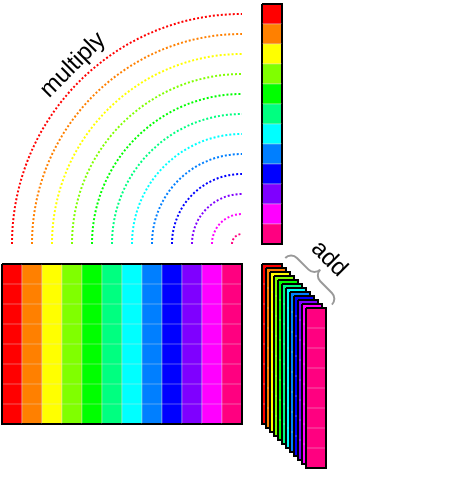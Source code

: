 <mxfile version="20.7.4" type="device"><diagram id="JBdeurrs44TD2HHQW_Eo" name="Page-1"><mxGraphModel dx="574" dy="288" grid="1" gridSize="10" guides="1" tooltips="1" connect="1" arrows="1" fold="1" page="1" pageScale="1" pageWidth="850" pageHeight="1100" math="0" shadow="0"><root><mxCell id="0"/><mxCell id="1" parent="0"/><mxCell id="ToS4yneWG1FBPRGioZGh-2" value="" style="verticalLabelPosition=bottom;verticalAlign=top;html=1;shape=mxgraph.basic.patternFillRect;fillStyle=grid;step=10;fillStrokeWidth=0.2;fillStrokeColor=#dddddd;top=1;bottom=0;fillColor=#FF0000;" parent="1" vertex="1"><mxGeometry x="380" y="200" width="10" height="10" as="geometry"/></mxCell><mxCell id="ToS4yneWG1FBPRGioZGh-3" value="" style="verticalLabelPosition=bottom;verticalAlign=top;html=1;shape=mxgraph.basic.patternFillRect;fillStyle=grid;step=10;fillStrokeWidth=0.2;fillStrokeColor=#dddddd;fillColor=#FF0000;top=1;right=0;left=1;bottom=1;" parent="1" vertex="1"><mxGeometry x="250" y="330" width="10" height="80" as="geometry"/></mxCell><mxCell id="ToS4yneWG1FBPRGioZGh-4" value="" style="verticalLabelPosition=bottom;verticalAlign=top;html=1;shape=mxgraph.basic.patternFillRect;fillStyle=grid;step=10;fillStrokeWidth=0.2;fillStrokeColor=#dddddd;fillColor=#FF0000;" parent="1" vertex="1"><mxGeometry x="380" y="330" width="10" height="80" as="geometry"/></mxCell><mxCell id="ToS4yneWG1FBPRGioZGh-15" value="" style="verticalLabelPosition=bottom;verticalAlign=top;html=1;shape=mxgraph.basic.arc;startAngle=0.75;endAngle=0;fontSize=6;strokeColor=#FF0000;fillColor=none;dashed=1;dashPattern=1 1;portConstraintRotation=0;fixDash=0;autosize=0;allowArrows=1;" parent="1" vertex="1"><mxGeometry x="255" y="205" width="230" height="230" as="geometry"/></mxCell><mxCell id="ToS4yneWG1FBPRGioZGh-38" value="" style="verticalLabelPosition=bottom;verticalAlign=top;html=1;shape=mxgraph.basic.arc;startAngle=0.75;endAngle=0;fontSize=6;strokeColor=#FF8000;fillColor=none;dashed=1;dashPattern=1 1;" parent="1" vertex="1"><mxGeometry x="265" y="215" width="210" height="210" as="geometry"/></mxCell><mxCell id="ToS4yneWG1FBPRGioZGh-39" value="" style="verticalLabelPosition=bottom;verticalAlign=top;html=1;shape=mxgraph.basic.arc;startAngle=0.75;endAngle=0;fontSize=6;strokeColor=#FFFF00;fillColor=none;dashed=1;dashPattern=1 1;" parent="1" vertex="1"><mxGeometry x="275" y="225" width="190" height="190" as="geometry"/></mxCell><mxCell id="ToS4yneWG1FBPRGioZGh-40" value="" style="verticalLabelPosition=bottom;verticalAlign=top;html=1;shape=mxgraph.basic.arc;startAngle=0.75;endAngle=0;fontSize=6;strokeColor=#80FF00;fillColor=none;dashed=1;dashPattern=1 1;" parent="1" vertex="1"><mxGeometry x="285" y="235" width="170" height="170" as="geometry"/></mxCell><mxCell id="ToS4yneWG1FBPRGioZGh-41" value="" style="verticalLabelPosition=bottom;verticalAlign=top;html=1;shape=mxgraph.basic.arc;startAngle=0.75;endAngle=0;fontSize=6;strokeColor=#00FF00;fillColor=#00FF00;dashed=1;dashPattern=1 1;" parent="1" vertex="1"><mxGeometry x="295" y="245" width="150" height="150" as="geometry"/></mxCell><mxCell id="ToS4yneWG1FBPRGioZGh-42" value="" style="verticalLabelPosition=bottom;verticalAlign=top;html=1;shape=mxgraph.basic.arc;startAngle=0.75;endAngle=0;fontSize=6;strokeColor=#00FF80;fillColor=#00FF80;dashed=1;dashPattern=1 1;" parent="1" vertex="1"><mxGeometry x="305" y="255" width="130" height="130" as="geometry"/></mxCell><mxCell id="ToS4yneWG1FBPRGioZGh-43" value="" style="verticalLabelPosition=bottom;verticalAlign=top;html=1;shape=mxgraph.basic.arc;startAngle=0.75;endAngle=0;fontSize=6;strokeColor=#00FFFF;fillColor=#00FFFF;dashed=1;dashPattern=1 1;allowArrows=1;container=0;" parent="1" vertex="1"><mxGeometry x="315" y="265" width="110" height="110" as="geometry"/></mxCell><mxCell id="ToS4yneWG1FBPRGioZGh-44" value="" style="verticalLabelPosition=bottom;verticalAlign=top;html=1;shape=mxgraph.basic.arc;startAngle=0.75;endAngle=0;fontSize=6;strokeColor=#007FFF;fillColor=none;dashed=1;dashPattern=1 1;" parent="1" vertex="1"><mxGeometry x="325" y="275" width="90" height="90" as="geometry"/></mxCell><mxCell id="ToS4yneWG1FBPRGioZGh-45" value="" style="verticalLabelPosition=bottom;verticalAlign=top;html=1;shape=mxgraph.basic.arc;startAngle=0.75;endAngle=0;fontSize=6;strokeColor=#0000FF;fillColor=none;dashed=1;dashPattern=1 1;" parent="1" vertex="1"><mxGeometry x="335" y="285" width="70" height="70" as="geometry"/></mxCell><mxCell id="ToS4yneWG1FBPRGioZGh-46" value="" style="verticalLabelPosition=bottom;verticalAlign=top;html=1;shape=mxgraph.basic.arc;startAngle=0.75;endAngle=0;fontSize=6;strokeColor=#7F00FF;fillColor=none;dashed=1;dashPattern=1 1;" parent="1" vertex="1"><mxGeometry x="345" y="295" width="50" height="50" as="geometry"/></mxCell><mxCell id="ToS4yneWG1FBPRGioZGh-47" value="" style="verticalLabelPosition=bottom;verticalAlign=top;html=1;shape=mxgraph.basic.arc;startAngle=0.75;endAngle=0;fontSize=6;strokeColor=#FF00FF;fillColor=none;dashed=1;dashPattern=1 1;" parent="1" vertex="1"><mxGeometry x="355" y="305" width="30" height="30" as="geometry"/></mxCell><mxCell id="ToS4yneWG1FBPRGioZGh-48" value="" style="verticalLabelPosition=bottom;verticalAlign=top;html=1;shape=mxgraph.basic.arc;startAngle=0.75;endAngle=0;fontSize=6;strokeColor=#FF0080;fillColor=none;dashed=1;dashPattern=1 1;" parent="1" vertex="1"><mxGeometry x="365" y="315" width="10" height="10" as="geometry"/></mxCell><mxCell id="ToS4yneWG1FBPRGioZGh-49" value="" style="verticalLabelPosition=bottom;verticalAlign=top;html=1;shape=mxgraph.basic.patternFillRect;fillStyle=grid;step=10;fillStrokeWidth=0.2;fillStrokeColor=#dddddd;fillColor=#FF8000;" parent="1" vertex="1"><mxGeometry x="382" y="332" width="10" height="80" as="geometry"/></mxCell><mxCell id="ToS4yneWG1FBPRGioZGh-50" value="" style="verticalLabelPosition=bottom;verticalAlign=top;html=1;shape=mxgraph.basic.patternFillRect;fillStyle=grid;step=10;fillStrokeWidth=0.2;fillStrokeColor=#dddddd;fillColor=#FFFF00;" parent="1" vertex="1"><mxGeometry x="384" y="334" width="10" height="80" as="geometry"/></mxCell><mxCell id="ToS4yneWG1FBPRGioZGh-51" value="" style="verticalLabelPosition=bottom;verticalAlign=top;html=1;shape=mxgraph.basic.patternFillRect;fillStyle=grid;step=10;fillStrokeWidth=0.2;fillStrokeColor=#dddddd;fillColor=#80FF00;" parent="1" vertex="1"><mxGeometry x="386" y="336" width="10" height="80" as="geometry"/></mxCell><mxCell id="ToS4yneWG1FBPRGioZGh-52" value="" style="verticalLabelPosition=bottom;verticalAlign=top;html=1;shape=mxgraph.basic.patternFillRect;fillStyle=grid;step=10;fillStrokeWidth=0.2;fillStrokeColor=#dddddd;fillColor=#00FF00;" parent="1" vertex="1"><mxGeometry x="388" y="338" width="10" height="80" as="geometry"/></mxCell><mxCell id="ToS4yneWG1FBPRGioZGh-53" value="" style="verticalLabelPosition=bottom;verticalAlign=top;html=1;shape=mxgraph.basic.patternFillRect;fillStyle=grid;step=10;fillStrokeWidth=0.2;fillStrokeColor=#dddddd;fillColor=#00FF80;" parent="1" vertex="1"><mxGeometry x="390" y="340" width="10" height="80" as="geometry"/></mxCell><mxCell id="ToS4yneWG1FBPRGioZGh-54" value="" style="verticalLabelPosition=bottom;verticalAlign=top;html=1;shape=mxgraph.basic.patternFillRect;fillStyle=grid;step=10;fillStrokeWidth=0.2;fillStrokeColor=#dddddd;fillColor=#00FFFF;" parent="1" vertex="1"><mxGeometry x="392" y="342" width="10" height="80" as="geometry"/></mxCell><mxCell id="ToS4yneWG1FBPRGioZGh-55" value="" style="verticalLabelPosition=bottom;verticalAlign=top;html=1;shape=mxgraph.basic.patternFillRect;fillStyle=grid;step=10;fillStrokeWidth=0.2;fillStrokeColor=#dddddd;fillColor=#007FFF;" parent="1" vertex="1"><mxGeometry x="394" y="344" width="10" height="80" as="geometry"/></mxCell><mxCell id="ToS4yneWG1FBPRGioZGh-56" value="" style="verticalLabelPosition=bottom;verticalAlign=top;html=1;shape=mxgraph.basic.patternFillRect;fillStyle=grid;step=10;fillStrokeWidth=0.2;fillStrokeColor=#dddddd;fillColor=#0000FF;" parent="1" vertex="1"><mxGeometry x="396" y="346" width="10" height="80" as="geometry"/></mxCell><mxCell id="ToS4yneWG1FBPRGioZGh-57" value="" style="verticalLabelPosition=bottom;verticalAlign=top;html=1;shape=mxgraph.basic.patternFillRect;fillStyle=grid;step=10;fillStrokeWidth=0.2;fillStrokeColor=#dddddd;fillColor=#7F00FF;" parent="1" vertex="1"><mxGeometry x="398" y="348" width="10" height="80" as="geometry"/></mxCell><mxCell id="ToS4yneWG1FBPRGioZGh-58" value="" style="verticalLabelPosition=bottom;verticalAlign=top;html=1;shape=mxgraph.basic.patternFillRect;fillStyle=grid;step=10;fillStrokeWidth=0.2;fillStrokeColor=#dddddd;fillColor=#FF00FF;" parent="1" vertex="1"><mxGeometry x="400" y="350" width="10" height="80" as="geometry"/></mxCell><mxCell id="ToS4yneWG1FBPRGioZGh-59" value="" style="verticalLabelPosition=bottom;verticalAlign=top;html=1;shape=mxgraph.basic.patternFillRect;fillStyle=grid;step=10;fillStrokeWidth=0.2;fillStrokeColor=#dddddd;fillColor=#FF0080;" parent="1" vertex="1"><mxGeometry x="402" y="352" width="10" height="80" as="geometry"/></mxCell><mxCell id="ToS4yneWG1FBPRGioZGh-66" value="" style="verticalLabelPosition=bottom;verticalAlign=top;html=1;shape=mxgraph.basic.patternFillRect;fillStyle=grid;step=10;fillStrokeWidth=0.2;fillStrokeColor=#dddddd;fillColor=#FF8000;top=1;right=0;left=0;bottom=1;" parent="1" vertex="1"><mxGeometry x="260" y="330" width="10" height="80" as="geometry"/></mxCell><mxCell id="ToS4yneWG1FBPRGioZGh-67" value="" style="verticalLabelPosition=bottom;verticalAlign=top;html=1;shape=mxgraph.basic.patternFillRect;fillStyle=grid;step=10;fillStrokeWidth=0.2;fillStrokeColor=#dddddd;fillColor=#FFFF00;top=1;right=0;left=0;bottom=1;" parent="1" vertex="1"><mxGeometry x="270" y="330" width="10" height="80" as="geometry"/></mxCell><mxCell id="ToS4yneWG1FBPRGioZGh-68" value="" style="verticalLabelPosition=bottom;verticalAlign=top;html=1;shape=mxgraph.basic.patternFillRect;fillStyle=grid;step=10;fillStrokeWidth=0.2;fillStrokeColor=#dddddd;fillColor=#80FF00;top=1;right=0;left=0;bottom=1;" parent="1" vertex="1"><mxGeometry x="280" y="330" width="10" height="80" as="geometry"/></mxCell><mxCell id="ToS4yneWG1FBPRGioZGh-69" value="" style="verticalLabelPosition=bottom;verticalAlign=top;html=1;shape=mxgraph.basic.patternFillRect;fillStyle=grid;step=10;fillStrokeWidth=0.2;fillStrokeColor=#dddddd;fillColor=#00FF00;top=1;right=0;left=0;bottom=1;" parent="1" vertex="1"><mxGeometry x="290" y="330" width="10" height="80" as="geometry"/></mxCell><mxCell id="ToS4yneWG1FBPRGioZGh-70" value="" style="verticalLabelPosition=bottom;verticalAlign=top;html=1;shape=mxgraph.basic.patternFillRect;fillStyle=grid;step=10;fillStrokeWidth=0.2;fillStrokeColor=#dddddd;fillColor=#00FF80;top=1;right=0;left=0;bottom=1;" parent="1" vertex="1"><mxGeometry x="300" y="330" width="10" height="80" as="geometry"/></mxCell><mxCell id="ToS4yneWG1FBPRGioZGh-71" value="" style="verticalLabelPosition=bottom;verticalAlign=top;html=1;shape=mxgraph.basic.patternFillRect;fillStyle=grid;step=10;fillStrokeWidth=0.2;fillStrokeColor=#dddddd;fillColor=#00FFFF;top=1;right=0;left=0;bottom=1;" parent="1" vertex="1"><mxGeometry x="310" y="330" width="10" height="80" as="geometry"/></mxCell><mxCell id="ToS4yneWG1FBPRGioZGh-72" value="" style="verticalLabelPosition=bottom;verticalAlign=top;html=1;shape=mxgraph.basic.patternFillRect;fillStyle=grid;step=10;fillStrokeWidth=0.2;fillStrokeColor=#dddddd;fillColor=#007FFF;top=1;right=0;left=0;bottom=1;" parent="1" vertex="1"><mxGeometry x="320" y="330" width="10" height="80" as="geometry"/></mxCell><mxCell id="ToS4yneWG1FBPRGioZGh-73" value="" style="verticalLabelPosition=bottom;verticalAlign=top;html=1;shape=mxgraph.basic.patternFillRect;fillStyle=grid;step=10;fillStrokeWidth=0.2;fillStrokeColor=#dddddd;fillColor=#0000FF;top=1;right=0;left=0;bottom=1;" parent="1" vertex="1"><mxGeometry x="330" y="330" width="10" height="80" as="geometry"/></mxCell><mxCell id="ToS4yneWG1FBPRGioZGh-74" value="" style="verticalLabelPosition=bottom;verticalAlign=top;html=1;shape=mxgraph.basic.patternFillRect;fillStyle=grid;step=10;fillStrokeWidth=0.2;fillStrokeColor=#dddddd;fillColor=#7F00FF;top=1;right=0;left=0;bottom=1;" parent="1" vertex="1"><mxGeometry x="340" y="330" width="10" height="80" as="geometry"/></mxCell><mxCell id="ToS4yneWG1FBPRGioZGh-75" value="" style="verticalLabelPosition=bottom;verticalAlign=top;html=1;shape=mxgraph.basic.patternFillRect;fillStyle=grid;step=10;fillStrokeWidth=0.2;fillStrokeColor=#dddddd;fillColor=#FF00FF;top=1;right=0;left=0;bottom=1;" parent="1" vertex="1"><mxGeometry x="350" y="330" width="10" height="80" as="geometry"/></mxCell><mxCell id="ToS4yneWG1FBPRGioZGh-76" value="" style="verticalLabelPosition=bottom;verticalAlign=top;html=1;shape=mxgraph.basic.patternFillRect;fillStyle=grid;step=10;fillStrokeWidth=0.2;fillStrokeColor=#dddddd;fillColor=#FF0080;top=1;right=1;left=0;bottom=1;" parent="1" vertex="1"><mxGeometry x="360" y="330" width="10" height="80" as="geometry"/></mxCell><mxCell id="ToS4yneWG1FBPRGioZGh-79" value="" style="verticalLabelPosition=bottom;verticalAlign=top;html=1;shape=mxgraph.basic.patternFillRect;fillStyle=grid;step=10;fillStrokeWidth=0.2;fillStrokeColor=#dddddd;top=0;bottom=0;fillColor=#FF8000;" parent="1" vertex="1"><mxGeometry x="380" y="210" width="10" height="10" as="geometry"/></mxCell><mxCell id="ToS4yneWG1FBPRGioZGh-80" value="" style="verticalLabelPosition=bottom;verticalAlign=top;html=1;shape=mxgraph.basic.patternFillRect;fillStyle=grid;step=10;fillStrokeWidth=0.2;fillStrokeColor=#dddddd;top=0;bottom=0;fillColor=#FFFF00;" parent="1" vertex="1"><mxGeometry x="380" y="220" width="10" height="10" as="geometry"/></mxCell><mxCell id="ToS4yneWG1FBPRGioZGh-81" value="" style="verticalLabelPosition=bottom;verticalAlign=top;html=1;shape=mxgraph.basic.patternFillRect;fillStyle=grid;step=10;fillStrokeWidth=0.2;fillStrokeColor=#dddddd;top=0;bottom=0;fillColor=#80FF00;" parent="1" vertex="1"><mxGeometry x="380" y="230" width="10" height="10" as="geometry"/></mxCell><mxCell id="ToS4yneWG1FBPRGioZGh-82" value="" style="verticalLabelPosition=bottom;verticalAlign=top;html=1;shape=mxgraph.basic.patternFillRect;fillStyle=grid;step=10;fillStrokeWidth=0.2;fillStrokeColor=#dddddd;top=0;bottom=0;fillColor=#00FF00;" parent="1" vertex="1"><mxGeometry x="380" y="240" width="10" height="10" as="geometry"/></mxCell><mxCell id="ToS4yneWG1FBPRGioZGh-83" value="" style="verticalLabelPosition=bottom;verticalAlign=top;html=1;shape=mxgraph.basic.patternFillRect;fillStyle=grid;step=10;fillStrokeWidth=0.2;fillStrokeColor=#dddddd;top=0;bottom=0;fillColor=#00FF80;" parent="1" vertex="1"><mxGeometry x="380" y="250" width="10" height="10" as="geometry"/></mxCell><mxCell id="ToS4yneWG1FBPRGioZGh-84" value="" style="verticalLabelPosition=bottom;verticalAlign=top;html=1;shape=mxgraph.basic.patternFillRect;fillStyle=grid;step=10;fillStrokeWidth=0.2;fillStrokeColor=#dddddd;top=0;bottom=0;fillColor=#00FFFF;" parent="1" vertex="1"><mxGeometry x="380" y="260" width="10" height="10" as="geometry"/></mxCell><mxCell id="ToS4yneWG1FBPRGioZGh-85" value="" style="verticalLabelPosition=bottom;verticalAlign=top;html=1;shape=mxgraph.basic.patternFillRect;fillStyle=grid;step=10;fillStrokeWidth=0.2;fillStrokeColor=#dddddd;top=0;bottom=0;fillColor=#007FFF;" parent="1" vertex="1"><mxGeometry x="380" y="270" width="10" height="10" as="geometry"/></mxCell><mxCell id="ToS4yneWG1FBPRGioZGh-86" value="" style="verticalLabelPosition=bottom;verticalAlign=top;html=1;shape=mxgraph.basic.patternFillRect;fillStyle=grid;step=10;fillStrokeWidth=0.2;fillStrokeColor=#dddddd;top=0;bottom=0;fillColor=#0000FF;" parent="1" vertex="1"><mxGeometry x="380" y="280" width="10" height="10" as="geometry"/></mxCell><mxCell id="ToS4yneWG1FBPRGioZGh-87" value="" style="verticalLabelPosition=bottom;verticalAlign=top;html=1;shape=mxgraph.basic.patternFillRect;fillStyle=grid;step=10;fillStrokeWidth=0.2;fillStrokeColor=#dddddd;top=0;bottom=0;fillColor=#7F00FF;" parent="1" vertex="1"><mxGeometry x="380" y="290" width="10" height="10" as="geometry"/></mxCell><mxCell id="ToS4yneWG1FBPRGioZGh-88" value="" style="verticalLabelPosition=bottom;verticalAlign=top;html=1;shape=mxgraph.basic.patternFillRect;fillStyle=grid;step=10;fillStrokeWidth=0.2;fillStrokeColor=#dddddd;top=0;bottom=0;fillColor=#FF00FF;" parent="1" vertex="1"><mxGeometry x="380" y="300" width="10" height="10" as="geometry"/></mxCell><mxCell id="ToS4yneWG1FBPRGioZGh-89" value="" style="verticalLabelPosition=bottom;verticalAlign=top;html=1;shape=mxgraph.basic.patternFillRect;fillStyle=grid;step=10;fillStrokeWidth=0.2;fillStrokeColor=#dddddd;top=0;bottom=1;fillColor=#FF0080;" parent="1" vertex="1"><mxGeometry x="380" y="310" width="10" height="10" as="geometry"/></mxCell><mxCell id="ToS4yneWG1FBPRGioZGh-92" value="" style="verticalLabelPosition=bottom;shadow=0;dashed=0;align=center;html=1;verticalAlign=top;strokeWidth=1;shape=mxgraph.mockup.markup.curlyBrace;strokeColor=#999999;sketch=0;fontSize=6;fillColor=#FF0080;gradientColor=none;rotation=45;" parent="1" vertex="1"><mxGeometry x="389.71" y="325.71" width="33" height="20" as="geometry"/></mxCell><mxCell id="vO5mHFMe9S8fHQ07uD3Q-5" value="add" style="text;html=1;strokeColor=none;fillColor=none;align=center;verticalAlign=middle;whiteSpace=wrap;rounded=0;rotation=45;" vertex="1" parent="1"><mxGeometry x="384" y="312" width="60" height="30" as="geometry"/></mxCell><mxCell id="vO5mHFMe9S8fHQ07uD3Q-6" value="multiply" style="text;html=1;strokeColor=none;fillColor=none;align=center;verticalAlign=middle;whiteSpace=wrap;rounded=0;rotation=-45;" vertex="1" parent="1"><mxGeometry x="255" y="215" width="60" height="30" as="geometry"/></mxCell></root></mxGraphModel></diagram></mxfile>
